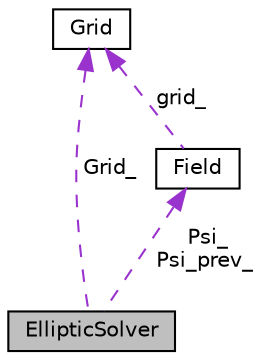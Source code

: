 digraph "EllipticSolver"
{
  edge [fontname="Helvetica",fontsize="10",labelfontname="Helvetica",labelfontsize="10"];
  node [fontname="Helvetica",fontsize="10",shape=record];
  Node1 [label="EllipticSolver",height=0.2,width=0.4,color="black", fillcolor="grey75", style="filled", fontcolor="black"];
  Node2 -> Node1 [dir="back",color="darkorchid3",fontsize="10",style="dashed",label=" Grid_" ,fontname="Helvetica"];
  Node2 [label="Grid",height=0.2,width=0.4,color="black", fillcolor="white", style="filled",URL="$class_grid.html",tooltip="Stores information about the solution grid. "];
  Node3 -> Node1 [dir="back",color="darkorchid3",fontsize="10",style="dashed",label=" Psi_\nPsi_prev_" ,fontname="Helvetica"];
  Node3 [label="Field",height=0.2,width=0.4,color="black", fillcolor="white", style="filled",URL="$class_field.html",tooltip="Container for 2d data and grid used in the solver. "];
  Node2 -> Node3 [dir="back",color="darkorchid3",fontsize="10",style="dashed",label=" grid_" ,fontname="Helvetica"];
}

